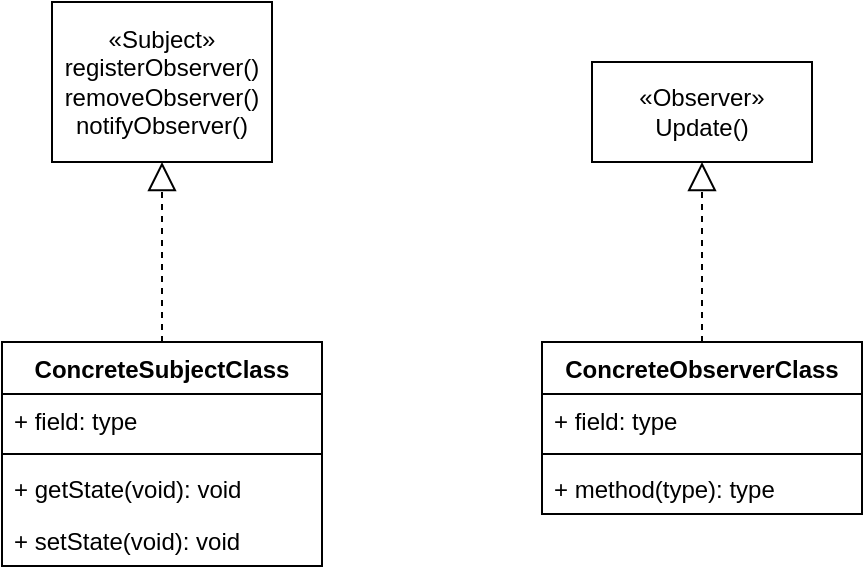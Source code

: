 <mxfile version="23.1.4" type="github">
  <diagram name="Page-1" id="Brlkb5dACgfI9_x1n7Dh">
    <mxGraphModel dx="2140" dy="522" grid="1" gridSize="10" guides="1" tooltips="1" connect="1" arrows="1" fold="1" page="1" pageScale="1" pageWidth="850" pageHeight="1100" math="0" shadow="0">
      <root>
        <mxCell id="0" />
        <mxCell id="1" parent="0" />
        <mxCell id="OxfYcxNJPohA_KIEdCgd-1" value="«Subject»&lt;br&gt;registerObserver()&lt;br&gt;removeObserver()&lt;br&gt;notifyObserver()" style="html=1;whiteSpace=wrap;" vertex="1" parent="1">
          <mxGeometry x="-55" y="30" width="110" height="80" as="geometry" />
        </mxCell>
        <mxCell id="OxfYcxNJPohA_KIEdCgd-2" value="«Observer»&lt;br&gt;Update()" style="html=1;whiteSpace=wrap;" vertex="1" parent="1">
          <mxGeometry x="215" y="60" width="110" height="50" as="geometry" />
        </mxCell>
        <mxCell id="OxfYcxNJPohA_KIEdCgd-3" value="ConcreteSubjectClass" style="swimlane;fontStyle=1;align=center;verticalAlign=top;childLayout=stackLayout;horizontal=1;startSize=26;horizontalStack=0;resizeParent=1;resizeParentMax=0;resizeLast=0;collapsible=1;marginBottom=0;whiteSpace=wrap;html=1;" vertex="1" parent="1">
          <mxGeometry x="-80" y="200" width="160" height="112" as="geometry" />
        </mxCell>
        <mxCell id="OxfYcxNJPohA_KIEdCgd-4" value="+ field: type" style="text;strokeColor=none;fillColor=none;align=left;verticalAlign=top;spacingLeft=4;spacingRight=4;overflow=hidden;rotatable=0;points=[[0,0.5],[1,0.5]];portConstraint=eastwest;whiteSpace=wrap;html=1;" vertex="1" parent="OxfYcxNJPohA_KIEdCgd-3">
          <mxGeometry y="26" width="160" height="26" as="geometry" />
        </mxCell>
        <mxCell id="OxfYcxNJPohA_KIEdCgd-5" value="" style="line;strokeWidth=1;fillColor=none;align=left;verticalAlign=middle;spacingTop=-1;spacingLeft=3;spacingRight=3;rotatable=0;labelPosition=right;points=[];portConstraint=eastwest;strokeColor=inherit;" vertex="1" parent="OxfYcxNJPohA_KIEdCgd-3">
          <mxGeometry y="52" width="160" height="8" as="geometry" />
        </mxCell>
        <mxCell id="OxfYcxNJPohA_KIEdCgd-6" value="+ getState(void): void" style="text;strokeColor=none;fillColor=none;align=left;verticalAlign=top;spacingLeft=4;spacingRight=4;overflow=hidden;rotatable=0;points=[[0,0.5],[1,0.5]];portConstraint=eastwest;whiteSpace=wrap;html=1;" vertex="1" parent="OxfYcxNJPohA_KIEdCgd-3">
          <mxGeometry y="60" width="160" height="26" as="geometry" />
        </mxCell>
        <mxCell id="OxfYcxNJPohA_KIEdCgd-16" value="+ setState(void): void" style="text;strokeColor=none;fillColor=none;align=left;verticalAlign=top;spacingLeft=4;spacingRight=4;overflow=hidden;rotatable=0;points=[[0,0.5],[1,0.5]];portConstraint=eastwest;whiteSpace=wrap;html=1;" vertex="1" parent="OxfYcxNJPohA_KIEdCgd-3">
          <mxGeometry y="86" width="160" height="26" as="geometry" />
        </mxCell>
        <mxCell id="OxfYcxNJPohA_KIEdCgd-7" value="" style="endArrow=block;dashed=1;endFill=0;endSize=12;html=1;rounded=0;entryX=0.5;entryY=1;entryDx=0;entryDy=0;exitX=0.5;exitY=0;exitDx=0;exitDy=0;" edge="1" parent="1" source="OxfYcxNJPohA_KIEdCgd-3" target="OxfYcxNJPohA_KIEdCgd-1">
          <mxGeometry width="160" relative="1" as="geometry">
            <mxPoint x="-120" y="170" as="sourcePoint" />
            <mxPoint x="40" y="170" as="targetPoint" />
          </mxGeometry>
        </mxCell>
        <mxCell id="OxfYcxNJPohA_KIEdCgd-9" value="ConcreteObserverClass" style="swimlane;fontStyle=1;align=center;verticalAlign=top;childLayout=stackLayout;horizontal=1;startSize=26;horizontalStack=0;resizeParent=1;resizeParentMax=0;resizeLast=0;collapsible=1;marginBottom=0;whiteSpace=wrap;html=1;" vertex="1" parent="1">
          <mxGeometry x="190" y="200" width="160" height="86" as="geometry" />
        </mxCell>
        <mxCell id="OxfYcxNJPohA_KIEdCgd-10" value="+ field: type" style="text;strokeColor=none;fillColor=none;align=left;verticalAlign=top;spacingLeft=4;spacingRight=4;overflow=hidden;rotatable=0;points=[[0,0.5],[1,0.5]];portConstraint=eastwest;whiteSpace=wrap;html=1;" vertex="1" parent="OxfYcxNJPohA_KIEdCgd-9">
          <mxGeometry y="26" width="160" height="26" as="geometry" />
        </mxCell>
        <mxCell id="OxfYcxNJPohA_KIEdCgd-11" value="" style="line;strokeWidth=1;fillColor=none;align=left;verticalAlign=middle;spacingTop=-1;spacingLeft=3;spacingRight=3;rotatable=0;labelPosition=right;points=[];portConstraint=eastwest;strokeColor=inherit;" vertex="1" parent="OxfYcxNJPohA_KIEdCgd-9">
          <mxGeometry y="52" width="160" height="8" as="geometry" />
        </mxCell>
        <mxCell id="OxfYcxNJPohA_KIEdCgd-12" value="+ method(type): type" style="text;strokeColor=none;fillColor=none;align=left;verticalAlign=top;spacingLeft=4;spacingRight=4;overflow=hidden;rotatable=0;points=[[0,0.5],[1,0.5]];portConstraint=eastwest;whiteSpace=wrap;html=1;" vertex="1" parent="OxfYcxNJPohA_KIEdCgd-9">
          <mxGeometry y="60" width="160" height="26" as="geometry" />
        </mxCell>
        <mxCell id="OxfYcxNJPohA_KIEdCgd-14" value="" style="endArrow=block;dashed=1;endFill=0;endSize=12;html=1;rounded=0;exitX=0.5;exitY=0;exitDx=0;exitDy=0;entryX=0.5;entryY=1;entryDx=0;entryDy=0;" edge="1" parent="1" source="OxfYcxNJPohA_KIEdCgd-9" target="OxfYcxNJPohA_KIEdCgd-2">
          <mxGeometry width="160" relative="1" as="geometry">
            <mxPoint x="280" y="200" as="sourcePoint" />
            <mxPoint x="280.5" y="110" as="targetPoint" />
          </mxGeometry>
        </mxCell>
      </root>
    </mxGraphModel>
  </diagram>
</mxfile>
